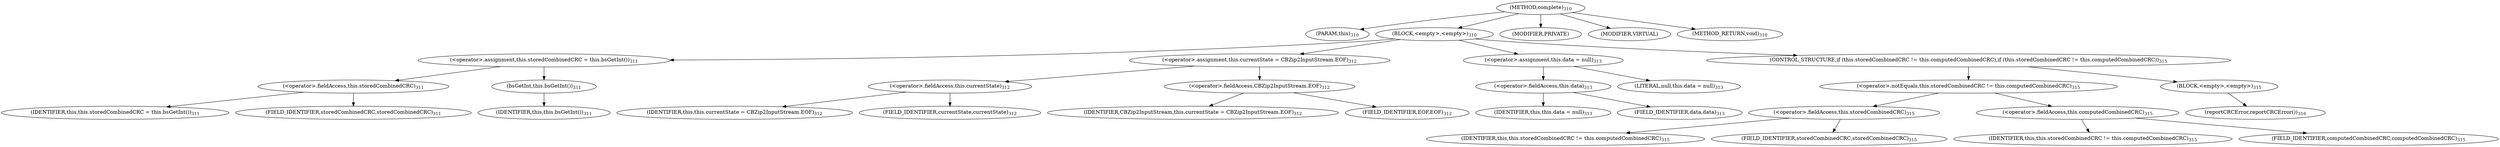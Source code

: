 digraph "complete" {  
"992" [label = <(METHOD,complete)<SUB>310</SUB>> ]
"65" [label = <(PARAM,this)<SUB>310</SUB>> ]
"993" [label = <(BLOCK,&lt;empty&gt;,&lt;empty&gt;)<SUB>310</SUB>> ]
"994" [label = <(&lt;operator&gt;.assignment,this.storedCombinedCRC = this.bsGetInt())<SUB>311</SUB>> ]
"995" [label = <(&lt;operator&gt;.fieldAccess,this.storedCombinedCRC)<SUB>311</SUB>> ]
"64" [label = <(IDENTIFIER,this,this.storedCombinedCRC = this.bsGetInt())<SUB>311</SUB>> ]
"996" [label = <(FIELD_IDENTIFIER,storedCombinedCRC,storedCombinedCRC)<SUB>311</SUB>> ]
"997" [label = <(bsGetInt,this.bsGetInt())<SUB>311</SUB>> ]
"66" [label = <(IDENTIFIER,this,this.bsGetInt())<SUB>311</SUB>> ]
"998" [label = <(&lt;operator&gt;.assignment,this.currentState = CBZip2InputStream.EOF)<SUB>312</SUB>> ]
"999" [label = <(&lt;operator&gt;.fieldAccess,this.currentState)<SUB>312</SUB>> ]
"67" [label = <(IDENTIFIER,this,this.currentState = CBZip2InputStream.EOF)<SUB>312</SUB>> ]
"1000" [label = <(FIELD_IDENTIFIER,currentState,currentState)<SUB>312</SUB>> ]
"1001" [label = <(&lt;operator&gt;.fieldAccess,CBZip2InputStream.EOF)<SUB>312</SUB>> ]
"1002" [label = <(IDENTIFIER,CBZip2InputStream,this.currentState = CBZip2InputStream.EOF)<SUB>312</SUB>> ]
"1003" [label = <(FIELD_IDENTIFIER,EOF,EOF)<SUB>312</SUB>> ]
"1004" [label = <(&lt;operator&gt;.assignment,this.data = null)<SUB>313</SUB>> ]
"1005" [label = <(&lt;operator&gt;.fieldAccess,this.data)<SUB>313</SUB>> ]
"68" [label = <(IDENTIFIER,this,this.data = null)<SUB>313</SUB>> ]
"1006" [label = <(FIELD_IDENTIFIER,data,data)<SUB>313</SUB>> ]
"1007" [label = <(LITERAL,null,this.data = null)<SUB>313</SUB>> ]
"1008" [label = <(CONTROL_STRUCTURE,if (this.storedCombinedCRC != this.computedCombinedCRC),if (this.storedCombinedCRC != this.computedCombinedCRC))<SUB>315</SUB>> ]
"1009" [label = <(&lt;operator&gt;.notEquals,this.storedCombinedCRC != this.computedCombinedCRC)<SUB>315</SUB>> ]
"1010" [label = <(&lt;operator&gt;.fieldAccess,this.storedCombinedCRC)<SUB>315</SUB>> ]
"69" [label = <(IDENTIFIER,this,this.storedCombinedCRC != this.computedCombinedCRC)<SUB>315</SUB>> ]
"1011" [label = <(FIELD_IDENTIFIER,storedCombinedCRC,storedCombinedCRC)<SUB>315</SUB>> ]
"1012" [label = <(&lt;operator&gt;.fieldAccess,this.computedCombinedCRC)<SUB>315</SUB>> ]
"70" [label = <(IDENTIFIER,this,this.storedCombinedCRC != this.computedCombinedCRC)<SUB>315</SUB>> ]
"1013" [label = <(FIELD_IDENTIFIER,computedCombinedCRC,computedCombinedCRC)<SUB>315</SUB>> ]
"1014" [label = <(BLOCK,&lt;empty&gt;,&lt;empty&gt;)<SUB>315</SUB>> ]
"1015" [label = <(reportCRCError,reportCRCError())<SUB>316</SUB>> ]
"1016" [label = <(MODIFIER,PRIVATE)> ]
"1017" [label = <(MODIFIER,VIRTUAL)> ]
"1018" [label = <(METHOD_RETURN,void)<SUB>310</SUB>> ]
  "992" -> "65" 
  "992" -> "993" 
  "992" -> "1016" 
  "992" -> "1017" 
  "992" -> "1018" 
  "993" -> "994" 
  "993" -> "998" 
  "993" -> "1004" 
  "993" -> "1008" 
  "994" -> "995" 
  "994" -> "997" 
  "995" -> "64" 
  "995" -> "996" 
  "997" -> "66" 
  "998" -> "999" 
  "998" -> "1001" 
  "999" -> "67" 
  "999" -> "1000" 
  "1001" -> "1002" 
  "1001" -> "1003" 
  "1004" -> "1005" 
  "1004" -> "1007" 
  "1005" -> "68" 
  "1005" -> "1006" 
  "1008" -> "1009" 
  "1008" -> "1014" 
  "1009" -> "1010" 
  "1009" -> "1012" 
  "1010" -> "69" 
  "1010" -> "1011" 
  "1012" -> "70" 
  "1012" -> "1013" 
  "1014" -> "1015" 
}
